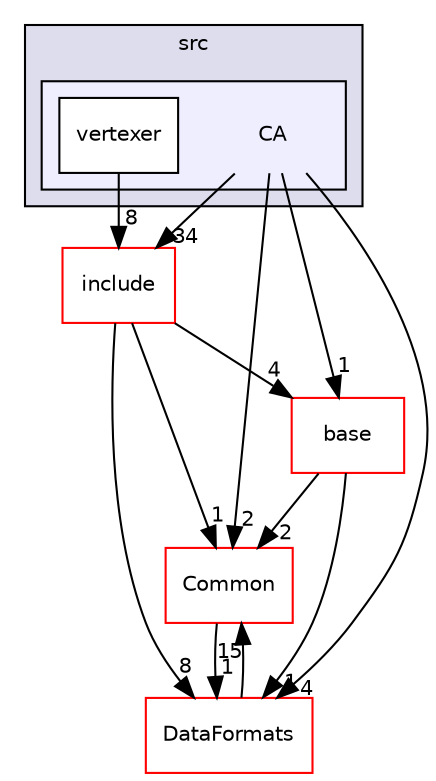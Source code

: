 digraph "/home/travis/build/AliceO2Group/AliceO2/Detectors/ITSMFT/ITS/reconstruction/src/CA" {
  bgcolor=transparent;
  compound=true
  node [ fontsize="10", fontname="Helvetica"];
  edge [ labelfontsize="10", labelfontname="Helvetica"];
  subgraph clusterdir_912fdeb75838ec7e9173df897dc72438 {
    graph [ bgcolor="#ddddee", pencolor="black", label="src" fontname="Helvetica", fontsize="10", URL="dir_912fdeb75838ec7e9173df897dc72438.html"]
  subgraph clusterdir_d3c63b4240ccce6d6748cc9e464b22b6 {
    graph [ bgcolor="#eeeeff", pencolor="black", label="" URL="dir_d3c63b4240ccce6d6748cc9e464b22b6.html"];
    dir_d3c63b4240ccce6d6748cc9e464b22b6 [shape=plaintext label="CA"];
    dir_12ca8e56e0be72d5b4bbeb8803a9fb77 [shape=box label="vertexer" color="black" fillcolor="white" style="filled" URL="dir_12ca8e56e0be72d5b4bbeb8803a9fb77.html"];
  }
  }
  dir_eedff867f3c4e67d20b227cb6e0f96ab [shape=box label="base" color="red" URL="dir_eedff867f3c4e67d20b227cb6e0f96ab.html"];
  dir_4ab6b4cc6a7edbff49100e9123df213f [shape=box label="Common" color="red" URL="dir_4ab6b4cc6a7edbff49100e9123df213f.html"];
  dir_a7418508cffd1c8afbbd736339058404 [shape=box label="include" color="red" URL="dir_a7418508cffd1c8afbbd736339058404.html"];
  dir_2171f7ec022c5423887b07c69b2f5b48 [shape=box label="DataFormats" color="red" URL="dir_2171f7ec022c5423887b07c69b2f5b48.html"];
  dir_eedff867f3c4e67d20b227cb6e0f96ab->dir_4ab6b4cc6a7edbff49100e9123df213f [headlabel="2", labeldistance=1.5 headhref="dir_000214_000016.html"];
  dir_eedff867f3c4e67d20b227cb6e0f96ab->dir_2171f7ec022c5423887b07c69b2f5b48 [headlabel="1", labeldistance=1.5 headhref="dir_000214_000052.html"];
  dir_4ab6b4cc6a7edbff49100e9123df213f->dir_2171f7ec022c5423887b07c69b2f5b48 [headlabel="1", labeldistance=1.5 headhref="dir_000016_000052.html"];
  dir_d3c63b4240ccce6d6748cc9e464b22b6->dir_eedff867f3c4e67d20b227cb6e0f96ab [headlabel="1", labeldistance=1.5 headhref="dir_000078_000214.html"];
  dir_d3c63b4240ccce6d6748cc9e464b22b6->dir_4ab6b4cc6a7edbff49100e9123df213f [headlabel="2", labeldistance=1.5 headhref="dir_000078_000016.html"];
  dir_d3c63b4240ccce6d6748cc9e464b22b6->dir_a7418508cffd1c8afbbd736339058404 [headlabel="34", labeldistance=1.5 headhref="dir_000078_000032.html"];
  dir_d3c63b4240ccce6d6748cc9e464b22b6->dir_2171f7ec022c5423887b07c69b2f5b48 [headlabel="4", labeldistance=1.5 headhref="dir_000078_000052.html"];
  dir_12ca8e56e0be72d5b4bbeb8803a9fb77->dir_a7418508cffd1c8afbbd736339058404 [headlabel="8", labeldistance=1.5 headhref="dir_000230_000032.html"];
  dir_a7418508cffd1c8afbbd736339058404->dir_eedff867f3c4e67d20b227cb6e0f96ab [headlabel="4", labeldistance=1.5 headhref="dir_000032_000214.html"];
  dir_a7418508cffd1c8afbbd736339058404->dir_4ab6b4cc6a7edbff49100e9123df213f [headlabel="1", labeldistance=1.5 headhref="dir_000032_000016.html"];
  dir_a7418508cffd1c8afbbd736339058404->dir_2171f7ec022c5423887b07c69b2f5b48 [headlabel="8", labeldistance=1.5 headhref="dir_000032_000052.html"];
  dir_2171f7ec022c5423887b07c69b2f5b48->dir_4ab6b4cc6a7edbff49100e9123df213f [headlabel="15", labeldistance=1.5 headhref="dir_000052_000016.html"];
}
